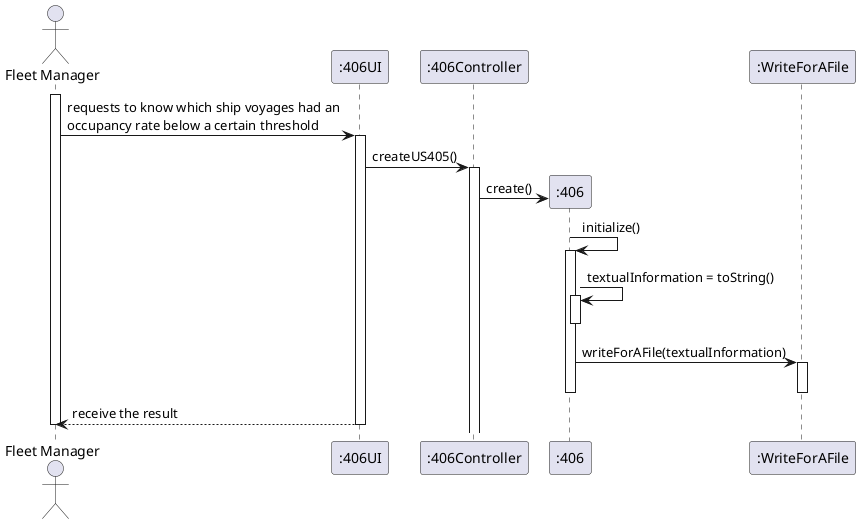 @startuml
'https://plantuml.com/sequence-diagram

actor "Fleet Manager" as FM
participant ":406UI" as UI
participant ":406Controller" as CT
participant ":406" as US
participant ":WriteForAFile" as WF

activate FM
FM -> UI : requests to know which ship voyages had an \noccupancy rate below a certain threshold

activate UI
UI->CT : createUS405()
activate CT
CT -> US** : create()
US -> US : initialize()
activate US
US->US : textualInformation = toString()
activate US
deactivate US
US -> WF : writeForAFile(textualInformation)
activate WF
deactivate WF
deactivate US
UI --> FM : receive the result
deactivate UI
deactivate FM
@enduml